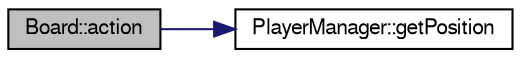 digraph G
{
  edge [fontname="FreeSans",fontsize="10",labelfontname="FreeSans",labelfontsize="10"];
  node [fontname="FreeSans",fontsize="10",shape=record];
  rankdir="LR";
  Node1 [label="Board::action",height=0.2,width=0.4,color="black", fillcolor="grey75", style="filled" fontcolor="black"];
  Node1 -> Node2 [color="midnightblue",fontsize="10",style="solid",fontname="FreeSans"];
  Node2 [label="PlayerManager::getPosition",height=0.2,width=0.4,color="black", fillcolor="white", style="filled",URL="$class_player_manager.html#a4e405cdb6dd7efa2e8b877f19cf2de3e",tooltip="method that returns the current position of the current Player"];
}
